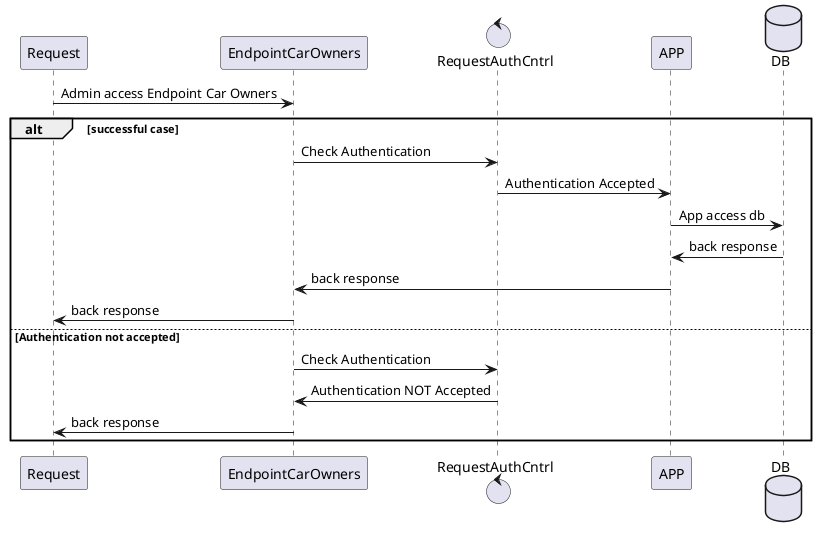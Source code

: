 
@startuml "auth_request_sequence"

participant Request as Admin
participant EndpointCarOwners as EndpointCarOwners
control RequestAuthCntrl as RequestAuthCntrl
participant APP as APP
database DB as DB

Admin -> EndpointCarOwners: Admin access Endpoint Car Owners
alt successful case
    EndpointCarOwners -> RequestAuthCntrl: Check Authentication
    RequestAuthCntrl -> APP: Authentication Accepted
    APP -> DB: App access db
    DB -> APP: back response
    APP -> EndpointCarOwners: back response
    EndpointCarOwners -> Admin: back response
else Authentication not accepted
    EndpointCarOwners -> RequestAuthCntrl: Check Authentication
    RequestAuthCntrl -> EndpointCarOwners: Authentication NOT Accepted
    EndpointCarOwners -> Admin: back response
end
@enduml
